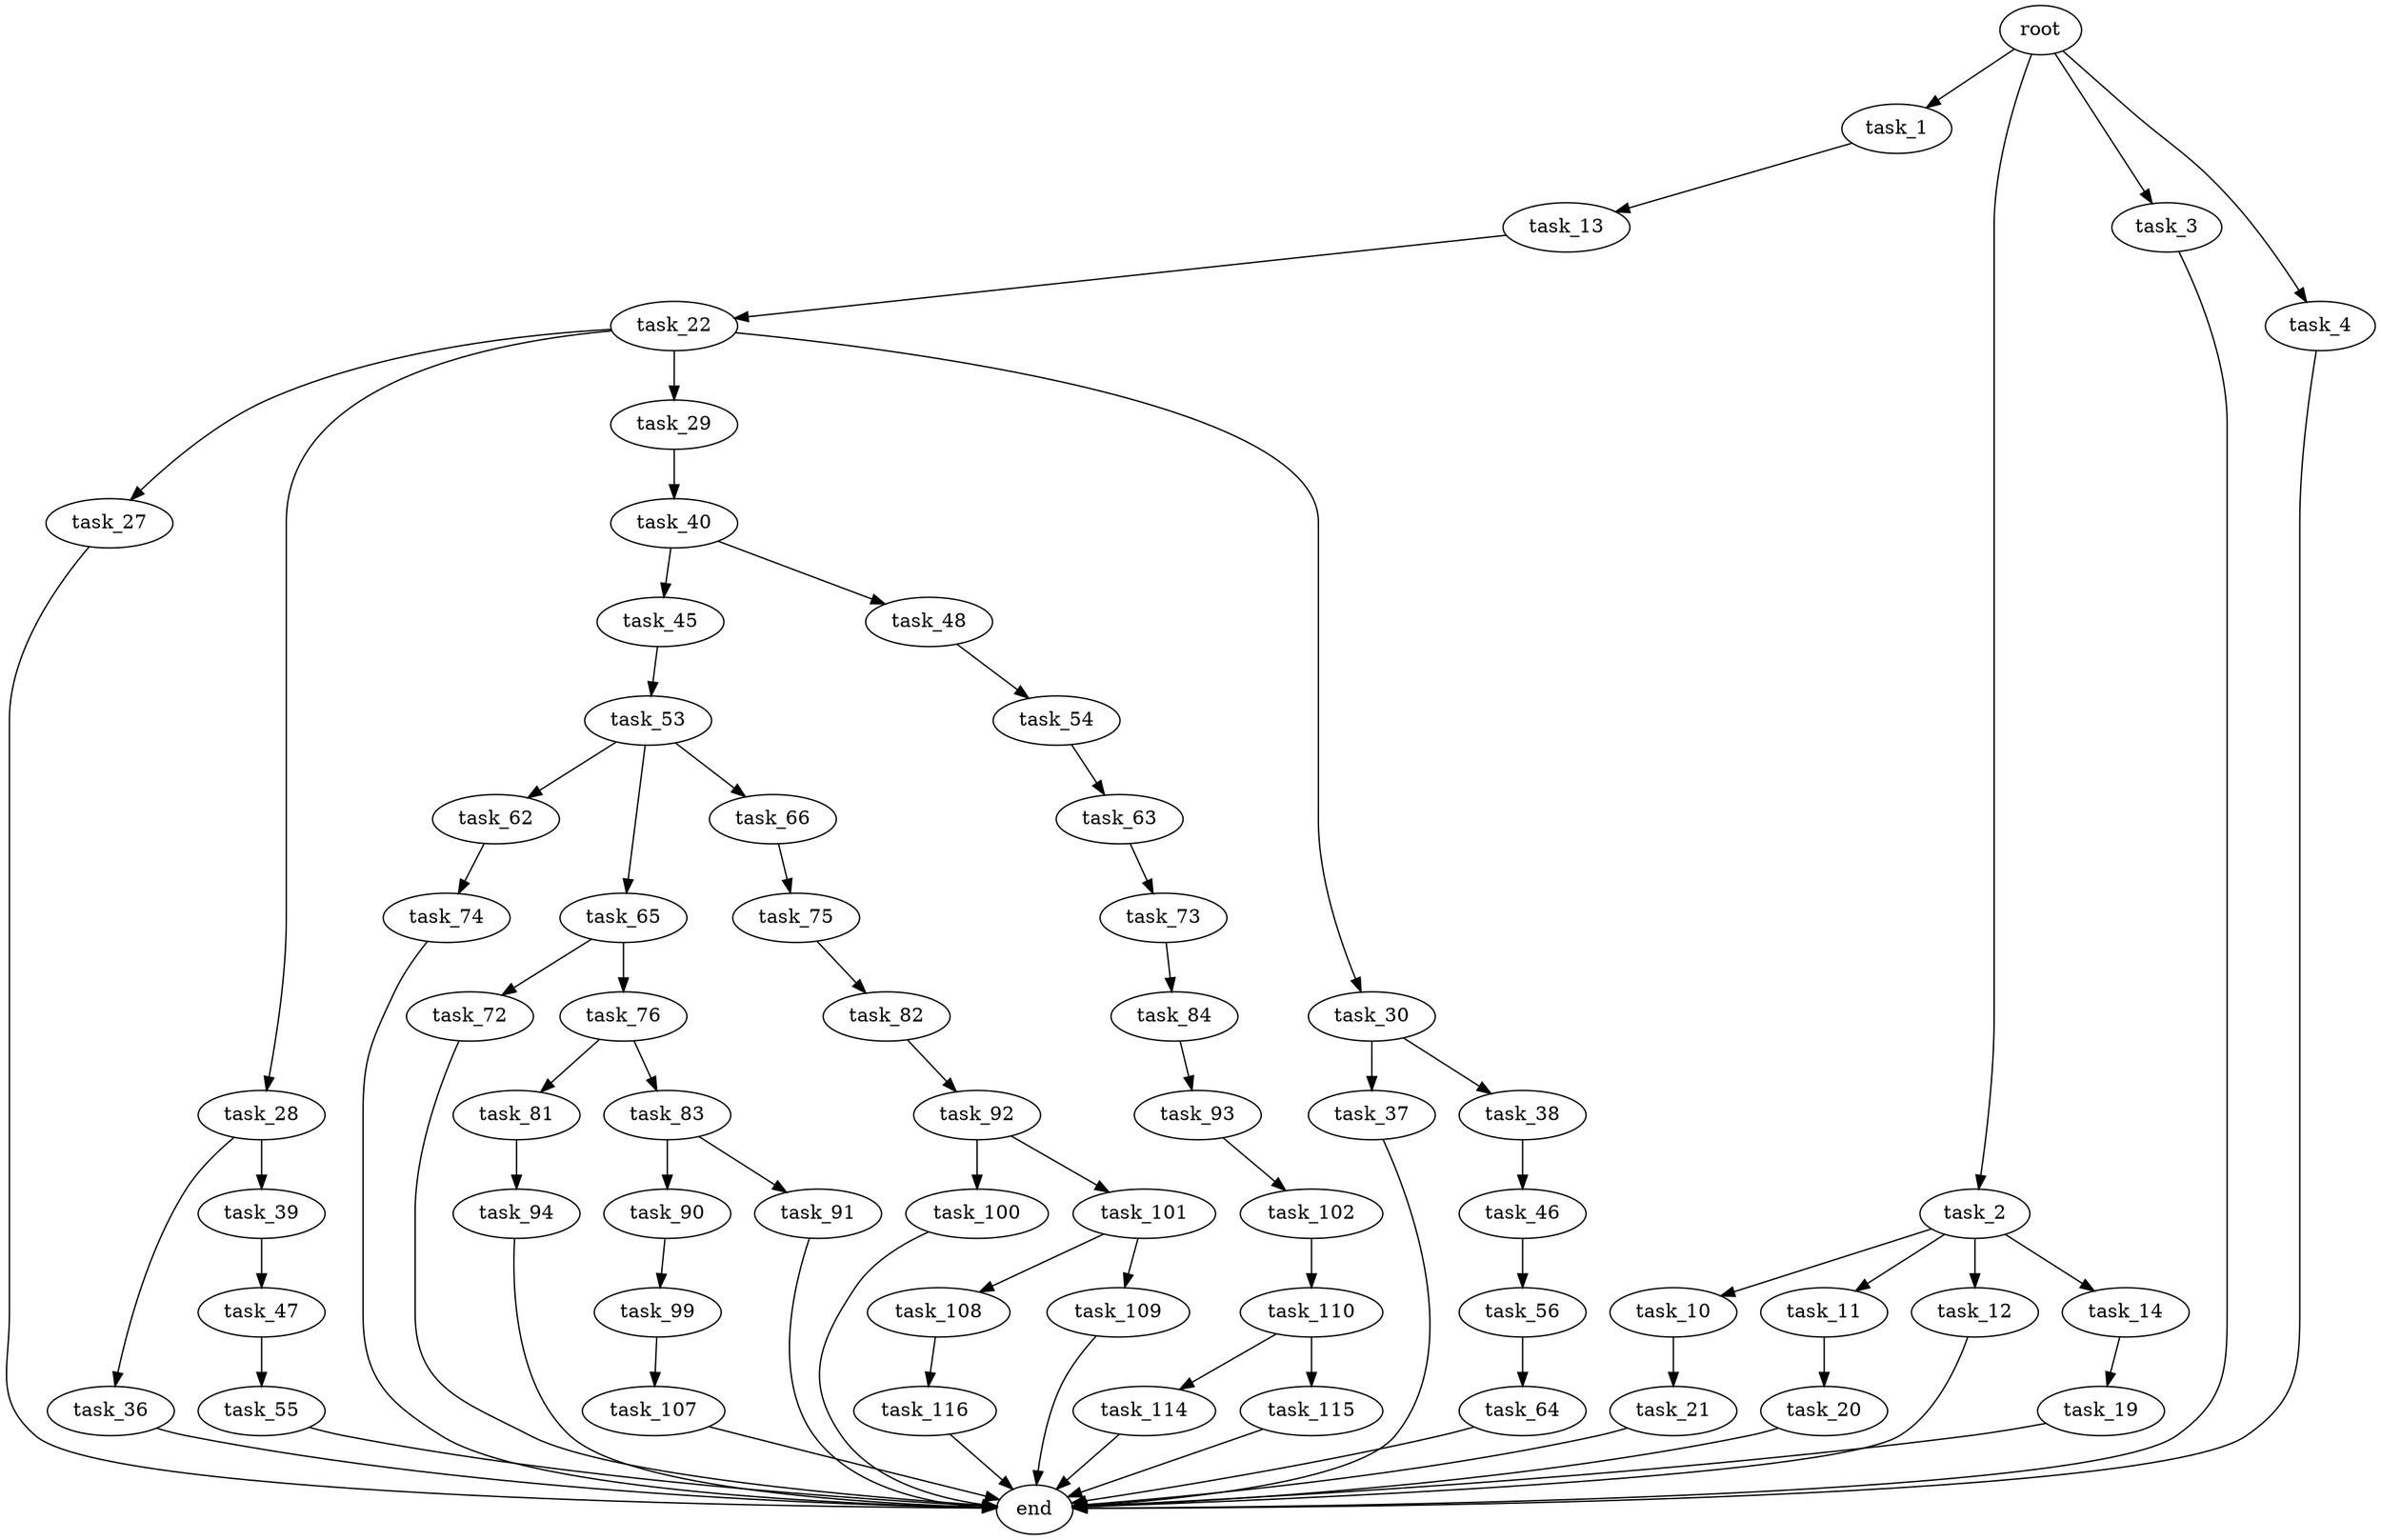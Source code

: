 digraph G {
  root [size="0.000000"];
  task_1 [size="6356447102.000000"];
  task_2 [size="231928233984.000000"];
  task_3 [size="144406773192.000000"];
  task_4 [size="545012807192.000000"];
  task_13 [size="31421796641.000000"];
  task_10 [size="368293445632.000000"];
  task_11 [size="68719476736.000000"];
  task_12 [size="28991029248.000000"];
  task_14 [size="448740873584.000000"];
  end [size="0.000000"];
  task_21 [size="15034292424.000000"];
  task_20 [size="274448859622.000000"];
  task_22 [size="294098389393.000000"];
  task_19 [size="8589934592.000000"];
  task_27 [size="29475119034.000000"];
  task_28 [size="51396025543.000000"];
  task_29 [size="231928233984.000000"];
  task_30 [size="1073741824000.000000"];
  task_36 [size="548704775268.000000"];
  task_39 [size="23709642618.000000"];
  task_40 [size="329556606615.000000"];
  task_37 [size="2705164335.000000"];
  task_38 [size="19109196889.000000"];
  task_46 [size="447701548984.000000"];
  task_47 [size="1073741824000.000000"];
  task_45 [size="549755813888.000000"];
  task_48 [size="28991029248.000000"];
  task_53 [size="7988872042.000000"];
  task_56 [size="134217728000.000000"];
  task_55 [size="15715338233.000000"];
  task_54 [size="53456984203.000000"];
  task_62 [size="88926627028.000000"];
  task_65 [size="37122149840.000000"];
  task_66 [size="47872459228.000000"];
  task_63 [size="368293445632.000000"];
  task_64 [size="6630526659.000000"];
  task_74 [size="2750086487.000000"];
  task_73 [size="8589934592.000000"];
  task_72 [size="1073741824000.000000"];
  task_76 [size="68719476736.000000"];
  task_75 [size="21663086508.000000"];
  task_84 [size="1073741824000.000000"];
  task_82 [size="10086307334.000000"];
  task_81 [size="231928233984.000000"];
  task_83 [size="1073741824000.000000"];
  task_94 [size="25170054977.000000"];
  task_92 [size="960912909237.000000"];
  task_90 [size="35246666499.000000"];
  task_91 [size="1073741824000.000000"];
  task_93 [size="231928233984.000000"];
  task_99 [size="514890417236.000000"];
  task_100 [size="8589934592.000000"];
  task_101 [size="28991029248.000000"];
  task_102 [size="4532971480.000000"];
  task_107 [size="10815294399.000000"];
  task_108 [size="41484116609.000000"];
  task_109 [size="43340940013.000000"];
  task_110 [size="68719476736.000000"];
  task_116 [size="1225835472.000000"];
  task_114 [size="33897769719.000000"];
  task_115 [size="549755813888.000000"];

  root -> task_1 [size="1.000000"];
  root -> task_2 [size="1.000000"];
  root -> task_3 [size="1.000000"];
  root -> task_4 [size="1.000000"];
  task_1 -> task_13 [size="33554432.000000"];
  task_2 -> task_10 [size="301989888.000000"];
  task_2 -> task_11 [size="301989888.000000"];
  task_2 -> task_12 [size="301989888.000000"];
  task_2 -> task_14 [size="301989888.000000"];
  task_3 -> end [size="1.000000"];
  task_4 -> end [size="1.000000"];
  task_13 -> task_22 [size="838860800.000000"];
  task_10 -> task_21 [size="411041792.000000"];
  task_11 -> task_20 [size="134217728.000000"];
  task_12 -> end [size="1.000000"];
  task_14 -> task_19 [size="301989888.000000"];
  task_21 -> end [size="1.000000"];
  task_20 -> end [size="1.000000"];
  task_22 -> task_27 [size="209715200.000000"];
  task_22 -> task_28 [size="209715200.000000"];
  task_22 -> task_29 [size="209715200.000000"];
  task_22 -> task_30 [size="209715200.000000"];
  task_19 -> end [size="1.000000"];
  task_27 -> end [size="1.000000"];
  task_28 -> task_36 [size="209715200.000000"];
  task_28 -> task_39 [size="209715200.000000"];
  task_29 -> task_40 [size="301989888.000000"];
  task_30 -> task_37 [size="838860800.000000"];
  task_30 -> task_38 [size="838860800.000000"];
  task_36 -> end [size="1.000000"];
  task_39 -> task_47 [size="536870912.000000"];
  task_40 -> task_45 [size="838860800.000000"];
  task_40 -> task_48 [size="838860800.000000"];
  task_37 -> end [size="1.000000"];
  task_38 -> task_46 [size="301989888.000000"];
  task_46 -> task_56 [size="411041792.000000"];
  task_47 -> task_55 [size="838860800.000000"];
  task_45 -> task_53 [size="536870912.000000"];
  task_48 -> task_54 [size="75497472.000000"];
  task_53 -> task_62 [size="134217728.000000"];
  task_53 -> task_65 [size="134217728.000000"];
  task_53 -> task_66 [size="134217728.000000"];
  task_56 -> task_64 [size="209715200.000000"];
  task_55 -> end [size="1.000000"];
  task_54 -> task_63 [size="838860800.000000"];
  task_62 -> task_74 [size="75497472.000000"];
  task_65 -> task_72 [size="33554432.000000"];
  task_65 -> task_76 [size="33554432.000000"];
  task_66 -> task_75 [size="75497472.000000"];
  task_63 -> task_73 [size="411041792.000000"];
  task_64 -> end [size="1.000000"];
  task_74 -> end [size="1.000000"];
  task_73 -> task_84 [size="33554432.000000"];
  task_72 -> end [size="1.000000"];
  task_76 -> task_81 [size="134217728.000000"];
  task_76 -> task_83 [size="134217728.000000"];
  task_75 -> task_82 [size="33554432.000000"];
  task_84 -> task_93 [size="838860800.000000"];
  task_82 -> task_92 [size="301989888.000000"];
  task_81 -> task_94 [size="301989888.000000"];
  task_83 -> task_90 [size="838860800.000000"];
  task_83 -> task_91 [size="838860800.000000"];
  task_94 -> end [size="1.000000"];
  task_92 -> task_100 [size="838860800.000000"];
  task_92 -> task_101 [size="838860800.000000"];
  task_90 -> task_99 [size="33554432.000000"];
  task_91 -> end [size="1.000000"];
  task_93 -> task_102 [size="301989888.000000"];
  task_99 -> task_107 [size="536870912.000000"];
  task_100 -> end [size="1.000000"];
  task_101 -> task_108 [size="75497472.000000"];
  task_101 -> task_109 [size="75497472.000000"];
  task_102 -> task_110 [size="75497472.000000"];
  task_107 -> end [size="1.000000"];
  task_108 -> task_116 [size="838860800.000000"];
  task_109 -> end [size="1.000000"];
  task_110 -> task_114 [size="134217728.000000"];
  task_110 -> task_115 [size="134217728.000000"];
  task_116 -> end [size="1.000000"];
  task_114 -> end [size="1.000000"];
  task_115 -> end [size="1.000000"];
}
